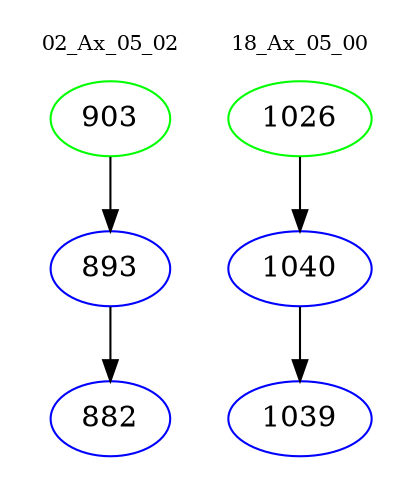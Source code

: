 digraph{
subgraph cluster_0 {
color = white
label = "02_Ax_05_02";
fontsize=10;
T0_903 [label="903", color="green"]
T0_903 -> T0_893 [color="black"]
T0_893 [label="893", color="blue"]
T0_893 -> T0_882 [color="black"]
T0_882 [label="882", color="blue"]
}
subgraph cluster_1 {
color = white
label = "18_Ax_05_00";
fontsize=10;
T1_1026 [label="1026", color="green"]
T1_1026 -> T1_1040 [color="black"]
T1_1040 [label="1040", color="blue"]
T1_1040 -> T1_1039 [color="black"]
T1_1039 [label="1039", color="blue"]
}
}
